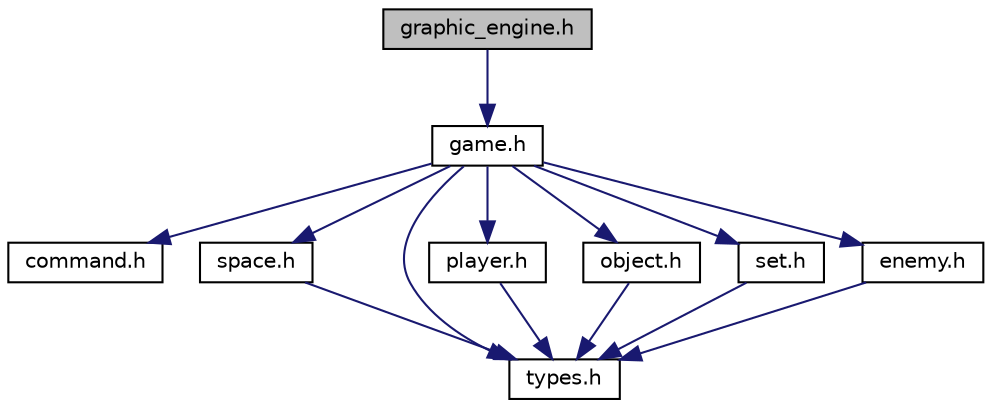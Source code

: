 digraph "graphic_engine.h"
{
 // LATEX_PDF_SIZE
  edge [fontname="Helvetica",fontsize="10",labelfontname="Helvetica",labelfontsize="10"];
  node [fontname="Helvetica",fontsize="10",shape=record];
  Node1 [label="graphic_engine.h",height=0.2,width=0.4,color="black", fillcolor="grey75", style="filled", fontcolor="black",tooltip="It defines the textual graphic engine interface."];
  Node1 -> Node2 [color="midnightblue",fontsize="10",style="solid",fontname="Helvetica"];
  Node2 [label="game.h",height=0.2,width=0.4,color="black", fillcolor="white", style="filled",URL="$game_8h.html",tooltip="It defines the game interface."];
  Node2 -> Node3 [color="midnightblue",fontsize="10",style="solid",fontname="Helvetica"];
  Node3 [label="command.h",height=0.2,width=0.4,color="black", fillcolor="white", style="filled",URL="$command_8h.html",tooltip="It implements the command interpreter interface."];
  Node2 -> Node4 [color="midnightblue",fontsize="10",style="solid",fontname="Helvetica"];
  Node4 [label="space.h",height=0.2,width=0.4,color="black", fillcolor="white", style="filled",URL="$space_8h.html",tooltip="It defines the space interface."];
  Node4 -> Node5 [color="midnightblue",fontsize="10",style="solid",fontname="Helvetica"];
  Node5 [label="types.h",height=0.2,width=0.4,color="black", fillcolor="white", style="filled",URL="$types_8h.html",tooltip="It defines common types for the whole project."];
  Node2 -> Node5 [color="midnightblue",fontsize="10",style="solid",fontname="Helvetica"];
  Node2 -> Node6 [color="midnightblue",fontsize="10",style="solid",fontname="Helvetica"];
  Node6 [label="player.h",height=0.2,width=0.4,color="black", fillcolor="white", style="filled",URL="$player_8h_source.html",tooltip=" "];
  Node6 -> Node5 [color="midnightblue",fontsize="10",style="solid",fontname="Helvetica"];
  Node2 -> Node7 [color="midnightblue",fontsize="10",style="solid",fontname="Helvetica"];
  Node7 [label="object.h",height=0.2,width=0.4,color="black", fillcolor="white", style="filled",URL="$object_8h_source.html",tooltip=" "];
  Node7 -> Node5 [color="midnightblue",fontsize="10",style="solid",fontname="Helvetica"];
  Node2 -> Node8 [color="midnightblue",fontsize="10",style="solid",fontname="Helvetica"];
  Node8 [label="set.h",height=0.2,width=0.4,color="black", fillcolor="white", style="filled",URL="$set_8h_source.html",tooltip=" "];
  Node8 -> Node5 [color="midnightblue",fontsize="10",style="solid",fontname="Helvetica"];
  Node2 -> Node9 [color="midnightblue",fontsize="10",style="solid",fontname="Helvetica"];
  Node9 [label="enemy.h",height=0.2,width=0.4,color="black", fillcolor="white", style="filled",URL="$enemy_8h_source.html",tooltip=" "];
  Node9 -> Node5 [color="midnightblue",fontsize="10",style="solid",fontname="Helvetica"];
}
